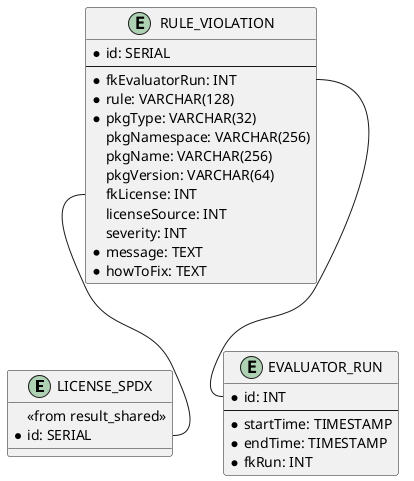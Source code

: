 @startuml

entity LICENSE_SPDX {
<<from result_shared>>
* id: SERIAL
}

entity RULE_VIOLATION {
* id: SERIAL
--
* fkEvaluatorRun: INT
* rule: VARCHAR(128)
* pkgType: VARCHAR(32)
pkgNamespace: VARCHAR(256)
pkgName: VARCHAR(256)
pkgVersion: VARCHAR(64)
fkLicense: INT
licenseSource: INT
severity: INT
* message: TEXT
* howToFix: TEXT
}

entity EVALUATOR_RUN {
* id: INT
--
* startTime: TIMESTAMP
* endTime: TIMESTAMP
* fkRun: INT
}

RULE_VIOLATION::fkLicense -- LICENSE_SPDX::id
RULE_VIOLATION::fkEvaluatorRun -- EVALUATOR_RUN::id
@enduml
